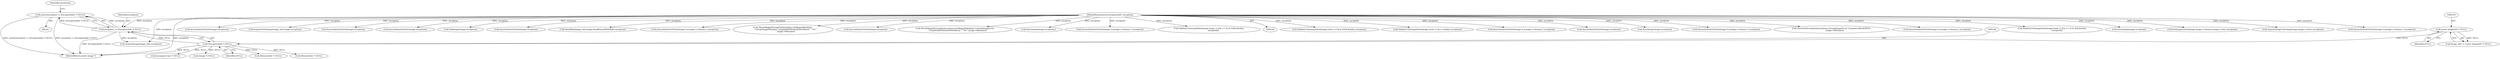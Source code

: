 digraph "0_ImageMagick_ecb31dbad39ccdc65868d5d2a37f0f0521250832@API" {
"1000182" [label="(Call,assert(exception != (ExceptionInfo *) NULL))"];
"1000183" [label="(Call,exception != (ExceptionInfo *) NULL)"];
"1000131" [label="(MethodParameterIn,ExceptionInfo *exception)"];
"1000185" [label="(Call,(ExceptionInfo *) NULL)"];
"1000158" [label="(Call,(const ImageInfo *) NULL)"];
"1002678" [label="(Call,ValidateColormapValue(image,(ssize_t) (*p & 0x0f),&index,exception))"];
"1002864" [label="(Call,ValidateColormapValue(image,(ssize_t) *p++,&index,exception))"];
"1003514" [label="(Call,QueueAuthenticPixels(image,0,y,image->columns,1,exception))"];
"1001855" [label="(Call,(MemoryInfo *) NULL)"];
"1003253" [label="(Call,SyncAuthenticPixels(image,exception))"];
"1000182" [label="(Call,assert(exception != (ExceptionInfo *) NULL))"];
"1002931" [label="(Call,SyncImage(image,exception))"];
"1002433" [label="(Call,QueueAuthenticPixels(image,0,y,image->columns,1,exception))"];
"1001924" [label="(Call,(MemoryInfo *) NULL)"];
"1003789" [label="(Call,ThrowFileException(exception,CorruptImageError,\"UnexpectedEndOfFile\",\n          image->filename))"];
"1000191" [label="(Identifier,exception)"];
"1002624" [label="(Call,QueueAuthenticPixels(image,0,y,image->columns,1,exception))"];
"1001592" [label="(Call,(unsigned char *) NULL)"];
"1000216" [label="(Call,(Image *) NULL)"];
"1000196" [label="(Call,AcquireImage(image_info,exception))"];
"1002708" [label="(Call,ValidateColormapValue(image,(ssize_t) ((*p >> 4) & 0xf),&index,\n                exception))"];
"1002587" [label="(Call,SyncImage(image,exception))"];
"1000187" [label="(Identifier,NULL)"];
"1000131" [label="(MethodParameterIn,ExceptionInfo *exception)"];
"1001520" [label="(Call,SetImageExtent(image,image->columns,image->rows,exception))"];
"1001564" [label="(Call,AcquireImageColormap(image,image->colors,exception))"];
"1000156" [label="(Call,image_info != (const ImageInfo *) NULL)"];
"1003008" [label="(Call,QueueAuthenticPixels(image,0,y,image->columns,1,exception))"];
"1002884" [label="(Call,SyncAuthenticPixels(image,exception))"];
"1003893" [label="(Call,AcquireNextImage(image_info,image,exception))"];
"1000160" [label="(Identifier,NULL)"];
"1002551" [label="(Call,SyncAuthenticPixels(image,exception))"];
"1000185" [label="(Call,(ExceptionInfo *) NULL)"];
"1002744" [label="(Call,SyncAuthenticPixels(image,exception))"];
"1000183" [label="(Call,exception != (ExceptionInfo *) NULL)"];
"1003807" [label="(Call,FlipImage(image,exception))"];
"1000158" [label="(Call,(const ImageInfo *) NULL)"];
"1000132" [label="(Block,)"];
"1003719" [label="(Call,SyncAuthenticPixels(image,exception))"];
"1000201" [label="(Call,OpenBlob(image_info,image,ReadBinaryBlobMode,exception))"];
"1003345" [label="(Call,QueueAuthenticPixels(image,0,y,image->columns,1,exception))"];
"1003949" [label="(MethodReturn,static Image *)"];
"1000184" [label="(Identifier,exception)"];
"1001197" [label="(Call,ThrowMagickException(exception,GetMagickModule(),\n          CorruptImageWarning,\"LengthAndFilesizeDoNotMatch\",\"`%s'\",\n          image->filename))"];
"1003406" [label="(Call,SyncAuthenticPixels(image,exception))"];
"1001176" [label="(Call,ThrowMagickException(exception,GetMagickModule(),CorruptImageError,\n        \"LengthAndFilesizeDoNotMatch\",\"`%s'\",image->filename))"];
"1002780" [label="(Call,SyncImage(image,exception))"];
"1002834" [label="(Call,QueueAuthenticPixels(image,0,y,image->columns,1,exception))"];
"1002657" [label="(Call,ValidateColormapValue(image,(ssize_t) ((*p >> 4) & 0x0f),&index,\n              exception))"];
"1000182" -> "1000132"  [label="AST: "];
"1000182" -> "1000183"  [label="CFG: "];
"1000183" -> "1000182"  [label="AST: "];
"1000191" -> "1000182"  [label="CFG: "];
"1000182" -> "1003949"  [label="DDG: assert(exception != (ExceptionInfo *) NULL)"];
"1000182" -> "1003949"  [label="DDG: exception != (ExceptionInfo *) NULL"];
"1000183" -> "1000182"  [label="DDG: exception"];
"1000183" -> "1000182"  [label="DDG: (ExceptionInfo *) NULL"];
"1000183" -> "1000185"  [label="CFG: "];
"1000184" -> "1000183"  [label="AST: "];
"1000185" -> "1000183"  [label="AST: "];
"1000183" -> "1003949"  [label="DDG: (ExceptionInfo *) NULL"];
"1000131" -> "1000183"  [label="DDG: exception"];
"1000185" -> "1000183"  [label="DDG: NULL"];
"1000183" -> "1000196"  [label="DDG: exception"];
"1000131" -> "1000129"  [label="AST: "];
"1000131" -> "1003949"  [label="DDG: exception"];
"1000131" -> "1000196"  [label="DDG: exception"];
"1000131" -> "1000201"  [label="DDG: exception"];
"1000131" -> "1001176"  [label="DDG: exception"];
"1000131" -> "1001197"  [label="DDG: exception"];
"1000131" -> "1001520"  [label="DDG: exception"];
"1000131" -> "1001564"  [label="DDG: exception"];
"1000131" -> "1002433"  [label="DDG: exception"];
"1000131" -> "1002551"  [label="DDG: exception"];
"1000131" -> "1002587"  [label="DDG: exception"];
"1000131" -> "1002624"  [label="DDG: exception"];
"1000131" -> "1002657"  [label="DDG: exception"];
"1000131" -> "1002678"  [label="DDG: exception"];
"1000131" -> "1002708"  [label="DDG: exception"];
"1000131" -> "1002744"  [label="DDG: exception"];
"1000131" -> "1002780"  [label="DDG: exception"];
"1000131" -> "1002834"  [label="DDG: exception"];
"1000131" -> "1002864"  [label="DDG: exception"];
"1000131" -> "1002884"  [label="DDG: exception"];
"1000131" -> "1002931"  [label="DDG: exception"];
"1000131" -> "1003008"  [label="DDG: exception"];
"1000131" -> "1003253"  [label="DDG: exception"];
"1000131" -> "1003345"  [label="DDG: exception"];
"1000131" -> "1003406"  [label="DDG: exception"];
"1000131" -> "1003514"  [label="DDG: exception"];
"1000131" -> "1003719"  [label="DDG: exception"];
"1000131" -> "1003789"  [label="DDG: exception"];
"1000131" -> "1003807"  [label="DDG: exception"];
"1000131" -> "1003893"  [label="DDG: exception"];
"1000185" -> "1000187"  [label="CFG: "];
"1000186" -> "1000185"  [label="AST: "];
"1000187" -> "1000185"  [label="AST: "];
"1000185" -> "1003949"  [label="DDG: NULL"];
"1000158" -> "1000185"  [label="DDG: NULL"];
"1000185" -> "1000216"  [label="DDG: NULL"];
"1000185" -> "1001592"  [label="DDG: NULL"];
"1000185" -> "1001855"  [label="DDG: NULL"];
"1000185" -> "1001924"  [label="DDG: NULL"];
"1000158" -> "1000156"  [label="AST: "];
"1000158" -> "1000160"  [label="CFG: "];
"1000159" -> "1000158"  [label="AST: "];
"1000160" -> "1000158"  [label="AST: "];
"1000156" -> "1000158"  [label="CFG: "];
"1000158" -> "1000156"  [label="DDG: NULL"];
}
